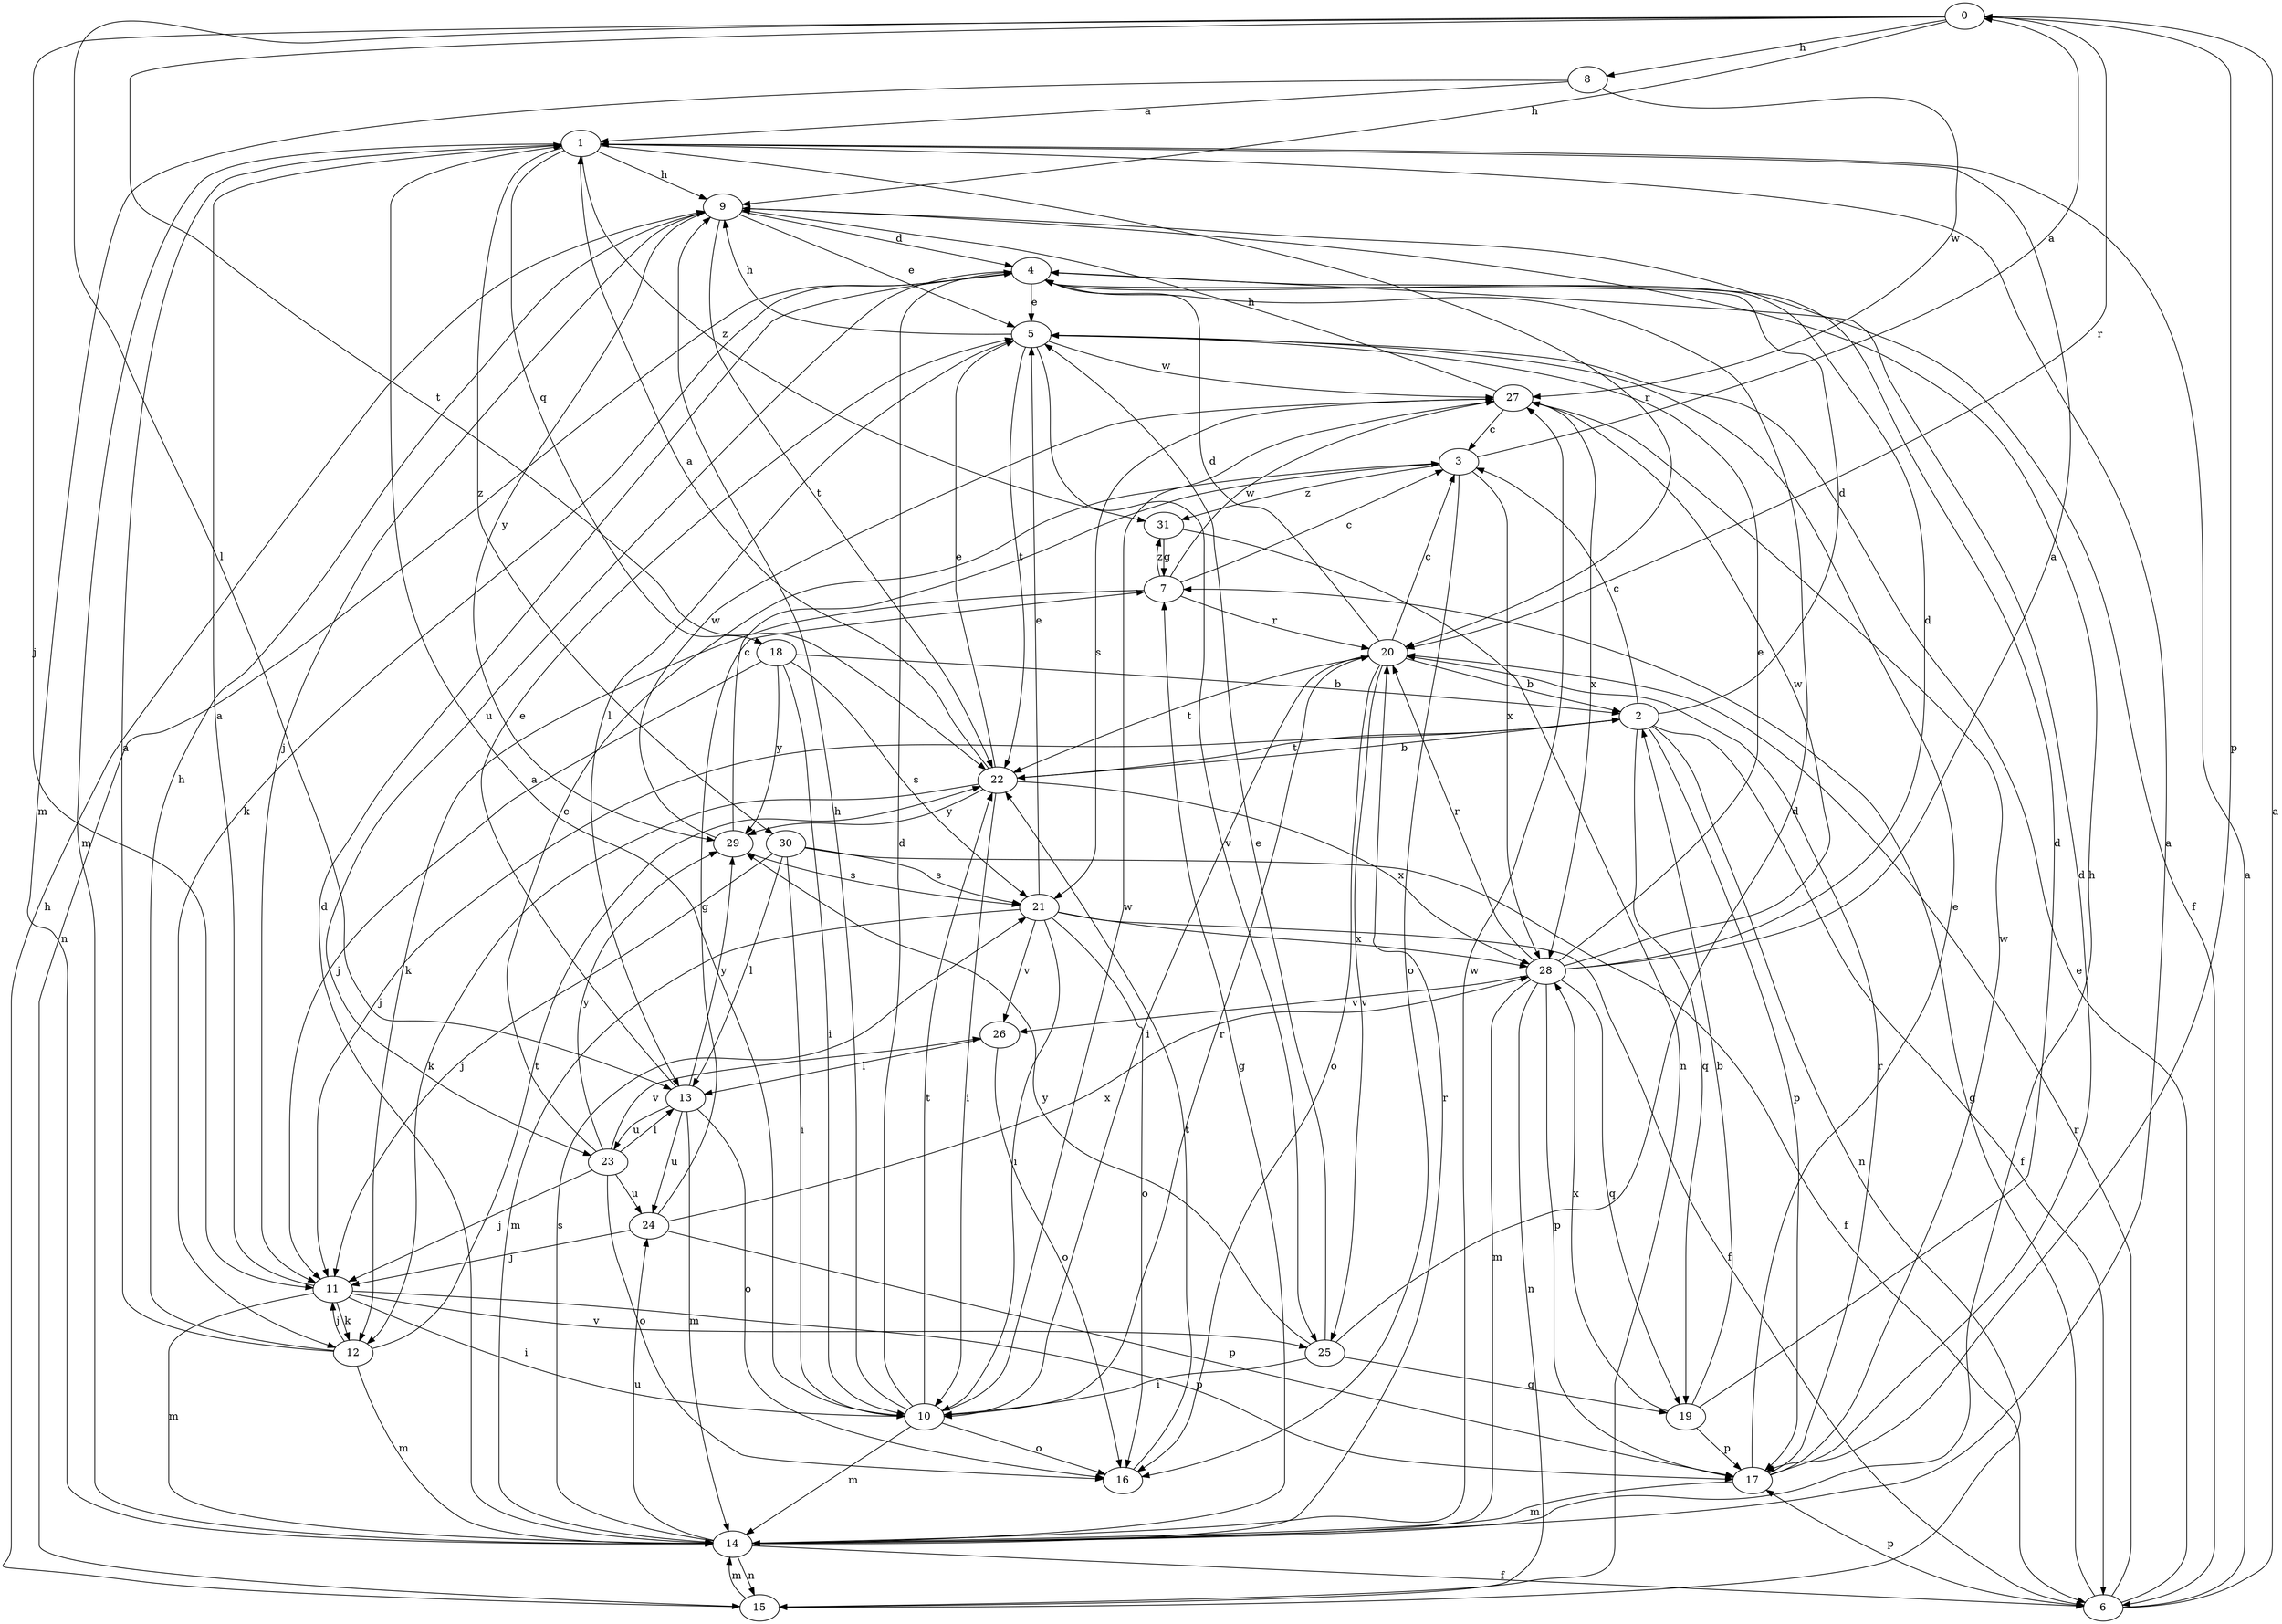 strict digraph  {
0;
1;
2;
3;
4;
5;
6;
7;
8;
9;
10;
11;
12;
13;
14;
15;
16;
17;
18;
19;
20;
21;
22;
23;
24;
25;
26;
27;
28;
29;
30;
31;
0 -> 8  [label=h];
0 -> 9  [label=h];
0 -> 11  [label=j];
0 -> 13  [label=l];
0 -> 17  [label=p];
0 -> 20  [label=r];
0 -> 22  [label=t];
1 -> 9  [label=h];
1 -> 14  [label=m];
1 -> 18  [label=q];
1 -> 20  [label=r];
1 -> 30  [label=z];
1 -> 31  [label=z];
2 -> 3  [label=c];
2 -> 4  [label=d];
2 -> 6  [label=f];
2 -> 11  [label=j];
2 -> 15  [label=n];
2 -> 17  [label=p];
2 -> 19  [label=q];
2 -> 22  [label=t];
3 -> 0  [label=a];
3 -> 16  [label=o];
3 -> 28  [label=x];
3 -> 31  [label=z];
4 -> 5  [label=e];
4 -> 12  [label=k];
4 -> 15  [label=n];
4 -> 23  [label=u];
5 -> 9  [label=h];
5 -> 13  [label=l];
5 -> 22  [label=t];
5 -> 25  [label=v];
5 -> 27  [label=w];
6 -> 0  [label=a];
6 -> 1  [label=a];
6 -> 5  [label=e];
6 -> 7  [label=g];
6 -> 17  [label=p];
6 -> 20  [label=r];
7 -> 3  [label=c];
7 -> 12  [label=k];
7 -> 20  [label=r];
7 -> 27  [label=w];
7 -> 31  [label=z];
8 -> 1  [label=a];
8 -> 14  [label=m];
8 -> 27  [label=w];
9 -> 4  [label=d];
9 -> 5  [label=e];
9 -> 6  [label=f];
9 -> 11  [label=j];
9 -> 22  [label=t];
9 -> 29  [label=y];
10 -> 1  [label=a];
10 -> 4  [label=d];
10 -> 9  [label=h];
10 -> 14  [label=m];
10 -> 16  [label=o];
10 -> 20  [label=r];
10 -> 22  [label=t];
10 -> 27  [label=w];
11 -> 1  [label=a];
11 -> 10  [label=i];
11 -> 12  [label=k];
11 -> 14  [label=m];
11 -> 17  [label=p];
11 -> 25  [label=v];
12 -> 1  [label=a];
12 -> 9  [label=h];
12 -> 11  [label=j];
12 -> 14  [label=m];
12 -> 22  [label=t];
13 -> 5  [label=e];
13 -> 14  [label=m];
13 -> 16  [label=o];
13 -> 23  [label=u];
13 -> 24  [label=u];
13 -> 29  [label=y];
14 -> 1  [label=a];
14 -> 4  [label=d];
14 -> 6  [label=f];
14 -> 7  [label=g];
14 -> 9  [label=h];
14 -> 15  [label=n];
14 -> 20  [label=r];
14 -> 21  [label=s];
14 -> 24  [label=u];
14 -> 27  [label=w];
15 -> 9  [label=h];
15 -> 14  [label=m];
16 -> 22  [label=t];
17 -> 4  [label=d];
17 -> 5  [label=e];
17 -> 14  [label=m];
17 -> 20  [label=r];
17 -> 27  [label=w];
18 -> 2  [label=b];
18 -> 10  [label=i];
18 -> 11  [label=j];
18 -> 21  [label=s];
18 -> 29  [label=y];
19 -> 2  [label=b];
19 -> 4  [label=d];
19 -> 17  [label=p];
19 -> 28  [label=x];
20 -> 2  [label=b];
20 -> 3  [label=c];
20 -> 4  [label=d];
20 -> 10  [label=i];
20 -> 16  [label=o];
20 -> 22  [label=t];
20 -> 25  [label=v];
21 -> 5  [label=e];
21 -> 6  [label=f];
21 -> 10  [label=i];
21 -> 14  [label=m];
21 -> 16  [label=o];
21 -> 26  [label=v];
21 -> 28  [label=x];
22 -> 1  [label=a];
22 -> 2  [label=b];
22 -> 5  [label=e];
22 -> 10  [label=i];
22 -> 12  [label=k];
22 -> 28  [label=x];
22 -> 29  [label=y];
23 -> 3  [label=c];
23 -> 11  [label=j];
23 -> 13  [label=l];
23 -> 16  [label=o];
23 -> 24  [label=u];
23 -> 26  [label=v];
23 -> 29  [label=y];
24 -> 7  [label=g];
24 -> 11  [label=j];
24 -> 17  [label=p];
24 -> 28  [label=x];
25 -> 4  [label=d];
25 -> 5  [label=e];
25 -> 10  [label=i];
25 -> 19  [label=q];
25 -> 29  [label=y];
26 -> 13  [label=l];
26 -> 16  [label=o];
27 -> 3  [label=c];
27 -> 9  [label=h];
27 -> 21  [label=s];
27 -> 28  [label=x];
28 -> 1  [label=a];
28 -> 4  [label=d];
28 -> 5  [label=e];
28 -> 14  [label=m];
28 -> 15  [label=n];
28 -> 17  [label=p];
28 -> 19  [label=q];
28 -> 20  [label=r];
28 -> 26  [label=v];
28 -> 27  [label=w];
29 -> 3  [label=c];
29 -> 21  [label=s];
29 -> 27  [label=w];
30 -> 6  [label=f];
30 -> 10  [label=i];
30 -> 11  [label=j];
30 -> 13  [label=l];
30 -> 21  [label=s];
31 -> 7  [label=g];
31 -> 15  [label=n];
}
